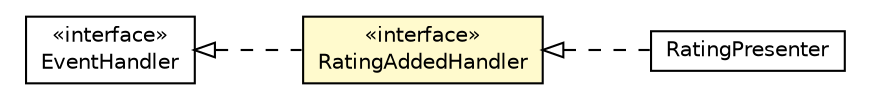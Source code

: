 #!/usr/local/bin/dot
#
# Class diagram 
# Generated by UMLGraph version R5_6-24-gf6e263 (http://www.umlgraph.org/)
#

digraph G {
	edge [fontname="Helvetica",fontsize=10,labelfontname="Helvetica",labelfontsize=10];
	node [fontname="Helvetica",fontsize=10,shape=plaintext];
	nodesep=0.25;
	ranksep=0.5;
	rankdir=LR;
	// com.gwtplatform.carstore.client.application.rating.event.RatingAddedEvent.RatingAddedHandler
	c310526 [label=<<table title="com.gwtplatform.carstore.client.application.rating.event.RatingAddedEvent.RatingAddedHandler" border="0" cellborder="1" cellspacing="0" cellpadding="2" port="p" bgcolor="lemonChiffon" href="./RatingAddedEvent.RatingAddedHandler.html">
		<tr><td><table border="0" cellspacing="0" cellpadding="1">
<tr><td align="center" balign="center"> &#171;interface&#187; </td></tr>
<tr><td align="center" balign="center"> RatingAddedHandler </td></tr>
		</table></td></tr>
		</table>>, URL="./RatingAddedEvent.RatingAddedHandler.html", fontname="Helvetica", fontcolor="black", fontsize=10.0];
	// com.gwtplatform.carstore.client.application.rating.RatingPresenter
	c310529 [label=<<table title="com.gwtplatform.carstore.client.application.rating.RatingPresenter" border="0" cellborder="1" cellspacing="0" cellpadding="2" port="p" href="../RatingPresenter.html">
		<tr><td><table border="0" cellspacing="0" cellpadding="1">
<tr><td align="center" balign="center"> RatingPresenter </td></tr>
		</table></td></tr>
		</table>>, URL="../RatingPresenter.html", fontname="Helvetica", fontcolor="black", fontsize=10.0];
	//com.gwtplatform.carstore.client.application.rating.event.RatingAddedEvent.RatingAddedHandler implements com.google.gwt.event.shared.EventHandler
	c310677:p -> c310526:p [dir=back,arrowtail=empty,style=dashed];
	//com.gwtplatform.carstore.client.application.rating.RatingPresenter implements com.gwtplatform.carstore.client.application.rating.event.RatingAddedEvent.RatingAddedHandler
	c310526:p -> c310529:p [dir=back,arrowtail=empty,style=dashed];
	// com.google.gwt.event.shared.EventHandler
	c310677 [label=<<table title="com.google.gwt.event.shared.EventHandler" border="0" cellborder="1" cellspacing="0" cellpadding="2" port="p" href="http://google-web-toolkit.googlecode.com/svn/javadoc/latest/com/google/gwt/event/shared/EventHandler.html">
		<tr><td><table border="0" cellspacing="0" cellpadding="1">
<tr><td align="center" balign="center"> &#171;interface&#187; </td></tr>
<tr><td align="center" balign="center"> EventHandler </td></tr>
		</table></td></tr>
		</table>>, URL="http://google-web-toolkit.googlecode.com/svn/javadoc/latest/com/google/gwt/event/shared/EventHandler.html", fontname="Helvetica", fontcolor="black", fontsize=10.0];
}

